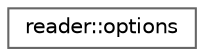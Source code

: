 digraph "Graphical Class Hierarchy"
{
 // LATEX_PDF_SIZE
  bgcolor="transparent";
  edge [fontname=Helvetica,fontsize=10,labelfontname=Helvetica,labelfontsize=10];
  node [fontname=Helvetica,fontsize=10,shape=box,height=0.2,width=0.4];
  rankdir="LR";
  Node0 [id="Node000000",label="reader::options",height=0.2,width=0.4,color="grey40", fillcolor="white", style="filled",URL="$classFoam_1_1ccm_1_1reader_1_1options.html",tooltip=" "];
}
